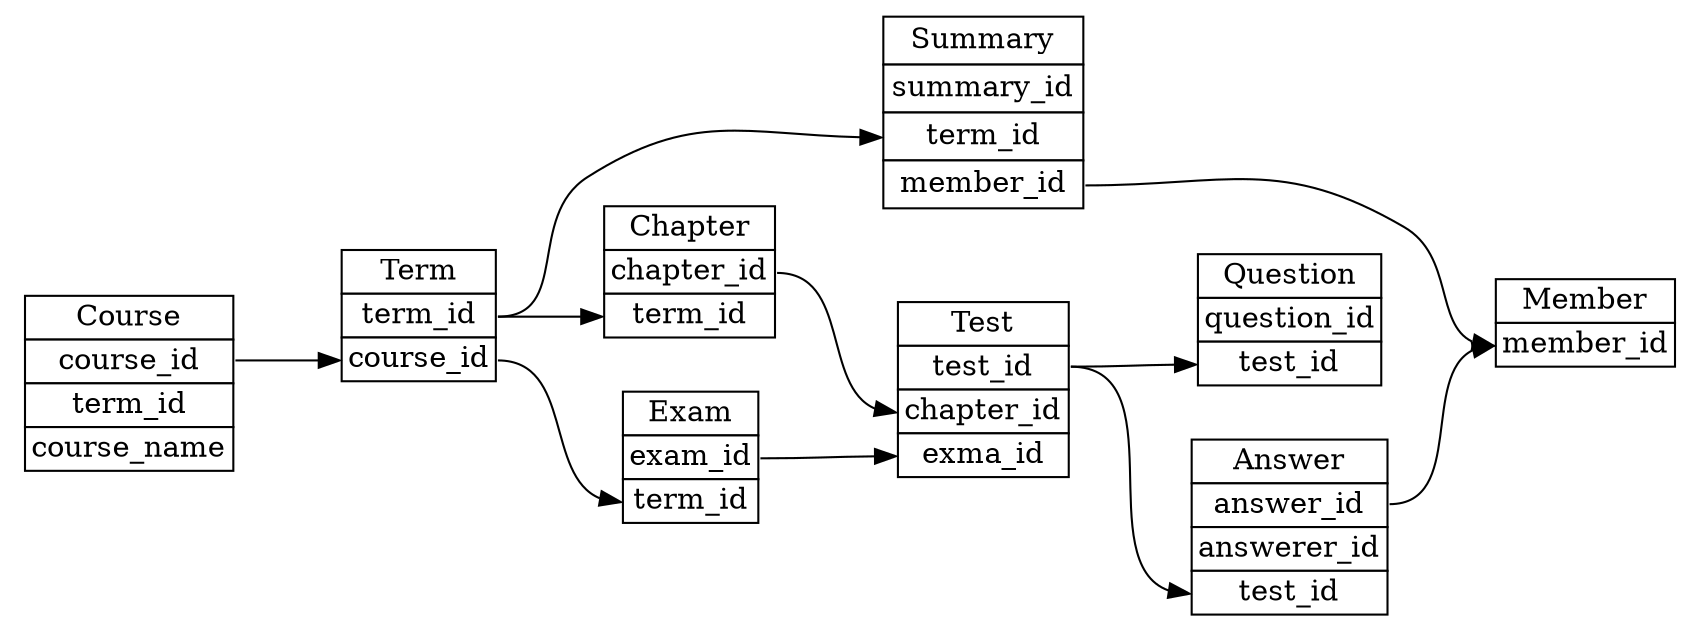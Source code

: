 digraph G {
    rankdir="LR"

    node [shape=plaintext]

    course [label=<
            <TABLE BORDER="0" CELLBORDER="1" CELLSPACING="0">
            <TR>
            <TD PORT="cell1" bgcolor="white" ROWSPAN="1" COLSPAN="1">Course</TD>
            </TR>
            <TR>
            <TD PORT="cell2" bgcolor="white" ROWSPAN="1" COLSPAN="1">course_id</TD>
            </TR>
            <TR>
            <TD PORT="cell3" bgcolor="white" ROWSPAN="1" COLSPAN="1">term_id</TD>
            </TR>
            <TR>
            <TD PORT="cell4" bgcolor="white" ROWSPAN="1" COLSPAN="1">course_name</TD>
            </TR>
            </TABLE>>]

    term [label=<
          <TABLE BORDER="0" CELLBORDER="1" CELLSPACING="0">
          <TR>
          <TD PORT="cell1" bgcolor="white" ROWSPAN="1" COLSPAN="1">Term</TD>
          </TR>
          <TR>
          <TD PORT="cell2" bgcolor="white" ROWSPAN="1" COLSPAN="1">term_id</TD>
          </TR>
          <TR>
          <TD PORT="cell3" bgcolor="white" ROWSPAN="1" COLSPAN="1">course_id</TD>
          </TR>
          </TABLE>>]

    chapter [label=<
             <TABLE BORDER="0" CELLBORDER="1" CELLSPACING="0">
             <TR>
             <TD PORT="cell1" bgcolor="white" ROWSPAN="1" COLSPAN="1">Chapter</TD>
             </TR>
             <TR>
             <TD PORT="cell2" bgcolor="white" ROWSPAN="1" COLSPAN="1">chapter_id</TD>
             </TR>
             <TR>
             <TD PORT="cell3" bgcolor="white" ROWSPAN="1" COLSPAN="1">term_id</TD>
             </TR>
             </TABLE>>]

    exam [label=<
          <TABLE BORDER="0" CELLBORDER="1" CELLSPACING="0">
          <TR>
          <TD PORT="cell1" bgcolor="white" ROWSPAN="1" COLSPAN="1">Exam</TD>
          </TR>
          <TR>
          <TD PORT="cell2" bgcolor="white" ROWSPAN="1" COLSPAN="1">exam_id</TD>
          </TR>
          <TR>
          <TD PORT="cell3" bgcolor="white" ROWSPAN="1" COLSPAN="1">term_id</TD>
          </TR>
          </TABLE>>]

    test [label=<
          <TABLE BORDER="0" CELLBORDER="1" CELLSPACING="0">
          <TR>
          <TD PORT="cell1" bgcolor="white" ROWSPAN="1" COLSPAN="1">Test</TD>
          </TR>
          <TR>
          <TD PORT="cell2" bgcolor="white" ROWSPAN="1" COLSPAN="1">test_id</TD>
          </TR>
          <TR>
          <TD PORT="cell3" bgcolor="white" ROWSPAN="1" COLSPAN="1">chapter_id</TD>
          </TR>
          <TR>
          <TD PORT="cell4" bgcolor="white" ROWSPAN="1" COLSPAN="1">exma_id</TD>
          </TR>
          </TABLE>>]

    question [label=<
              <TABLE BORDER="0" CELLBORDER="1" CELLSPACING="0">
              <TR>
              <TD PORT="cell1" bgcolor="white" ROWSPAN="1" COLSPAN="1">Question</TD>
              </TR>
              <TR>
              <TD PORT="cell2" bgcolor="white" ROWSPAN="1" COLSPAN="1">question_id</TD>
              </TR>
              <TR>
              <TD PORT="cell3" bgcolor="white" ROWSPAN="1" COLSPAN="1">test_id</TD>
              </TR>
              </TABLE>>]

    answer [label=<
            <TABLE BORDER="0" CELLBORDER="1" CELLSPACING="0">
            <TR>
            <TD PORT="cell1" bgcolor="white" ROWSPAN="1" COLSPAN="1">Answer</TD>
            </TR>
            <TR>
            <TD PORT="cell2" bgcolor="white" ROWSPAN="1" COLSPAN="1">answer_id</TD>
            </TR>
            <TR>
            <TD PORT="cell3" bgcolor="white" ROWSPAN="1" COLSPAN="1">answerer_id</TD>
            </TR>
            <TR>
            <TD PORT="cell4" bgcolor="white" ROWSPAN="1" COLSPAN="1">test_id</TD>
            </TR>
            </TABLE>>]

    member [label=<
            <TABLE BORDER="0" CELLBORDER="1" CELLSPACING="0">
            <TR>
            <TD PORT="cell1" bgcolor="white" ROWSPAN="1" COLSPAN="1">Member</TD>
            </TR>
            <TR>
            <TD PORT="cell2" bgcolor="white" ROWSPAN="1" COLSPAN="1">member_id</TD>
            </TR>
            </TABLE>>]

    summary [label=<
             <TABLE BORDER="0" CELLBORDER="1" CELLSPACING="0" CELLPADDING="3">
             <TR>
             <TD PORT="cell1" bgcolor="white" ROWSPAN="1" COLSPAN="1">Summary</TD>
             </TR>
             <TR>
             <TD PORT="cell2" bgcolor="white" ROWSPAN="1" COLSPAN="1">summary_id</TD>
             </TR>
             <TR>
             <TD PORT="cell3" bgcolor="white" ROWSPAN="1" COLSPAN="1">term_id</TD>
             </TR>
             <TR>
             <TD PORT="cell4" bgcolor="white" ROWSPAN="1" COLSPAN="1">member_id</TD>
             </TR>
             </TABLE>>]

    course:cell2 -> term:cell3:w [xlabel="", arrowhead=normal, arrowtail=normal, color=black, fontcolor=black, fontname="Times-Roman", fontsize=14.0, xlabelfontcolor=black, xlabelfontname="Times-Roman", xlabelfontsize=14.0, headxlabel="", tailxlabel=""]

    term:cell2 -> chapter:cell3:w [xlabel=""]

    term:cell3 -> exam:cell3 [xlabel=""]

    chapter:cell2 -> test:cell3 [xlabel=""]

    exam:cell2 -> test:cell4 [xlabel=""]

    test:cell2 -> question:cell3 [xlabel=""]

    test:cell2 -> answer:cell4 [xlabel=""]

    answer:cell2 -> member:cell2 [xlabel=""]

    term:cell2 -> summary:cell3

    summary:cell4 -> member:cell2
}